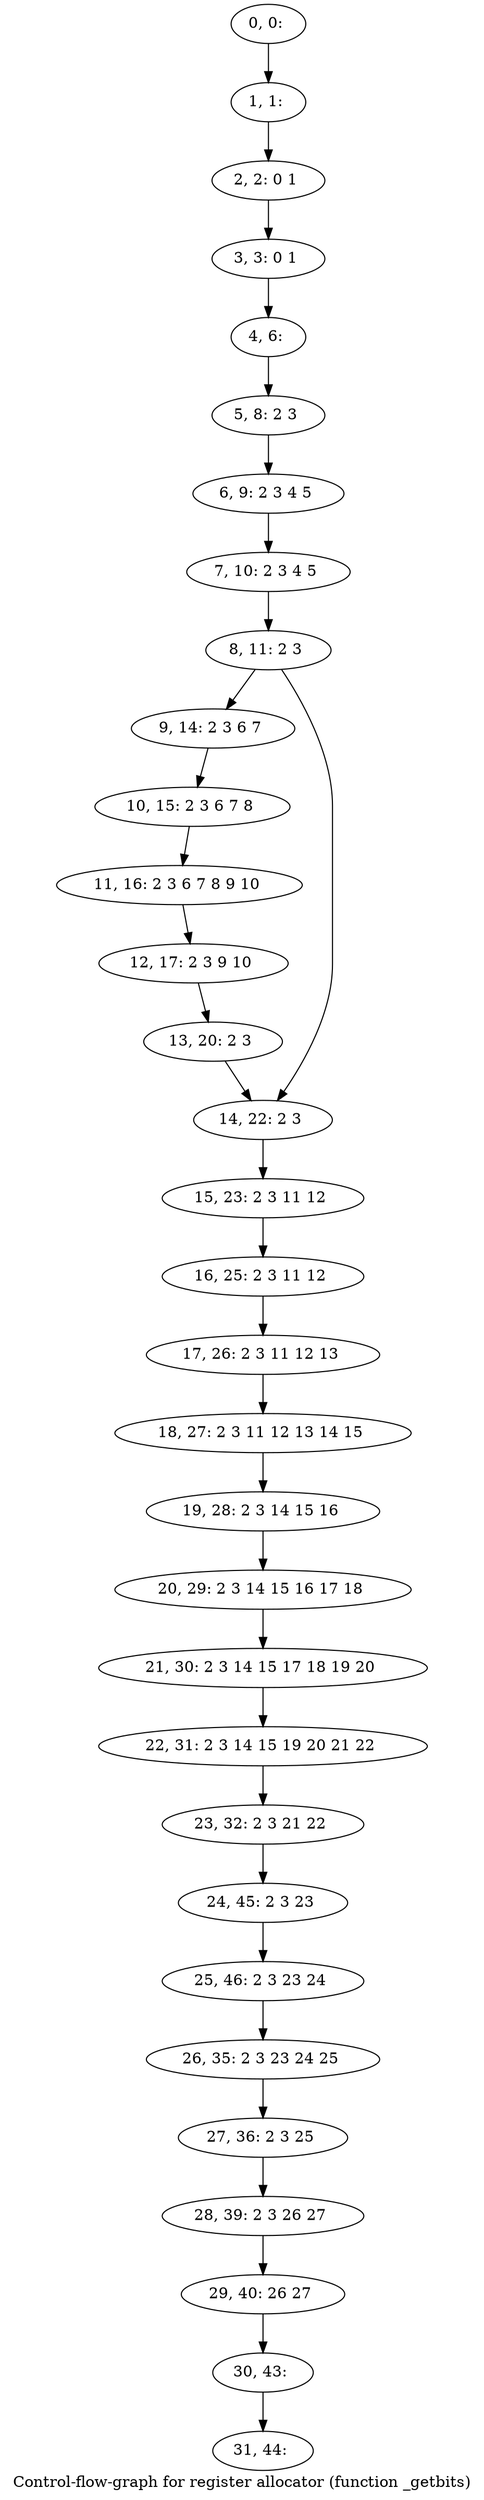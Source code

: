 digraph G {
graph [label="Control-flow-graph for register allocator (function _getbits)"]
0[label="0, 0: "];
1[label="1, 1: "];
2[label="2, 2: 0 1 "];
3[label="3, 3: 0 1 "];
4[label="4, 6: "];
5[label="5, 8: 2 3 "];
6[label="6, 9: 2 3 4 5 "];
7[label="7, 10: 2 3 4 5 "];
8[label="8, 11: 2 3 "];
9[label="9, 14: 2 3 6 7 "];
10[label="10, 15: 2 3 6 7 8 "];
11[label="11, 16: 2 3 6 7 8 9 10 "];
12[label="12, 17: 2 3 9 10 "];
13[label="13, 20: 2 3 "];
14[label="14, 22: 2 3 "];
15[label="15, 23: 2 3 11 12 "];
16[label="16, 25: 2 3 11 12 "];
17[label="17, 26: 2 3 11 12 13 "];
18[label="18, 27: 2 3 11 12 13 14 15 "];
19[label="19, 28: 2 3 14 15 16 "];
20[label="20, 29: 2 3 14 15 16 17 18 "];
21[label="21, 30: 2 3 14 15 17 18 19 20 "];
22[label="22, 31: 2 3 14 15 19 20 21 22 "];
23[label="23, 32: 2 3 21 22 "];
24[label="24, 45: 2 3 23 "];
25[label="25, 46: 2 3 23 24 "];
26[label="26, 35: 2 3 23 24 25 "];
27[label="27, 36: 2 3 25 "];
28[label="28, 39: 2 3 26 27 "];
29[label="29, 40: 26 27 "];
30[label="30, 43: "];
31[label="31, 44: "];
0->1 ;
1->2 ;
2->3 ;
3->4 ;
4->5 ;
5->6 ;
6->7 ;
7->8 ;
8->9 ;
8->14 ;
9->10 ;
10->11 ;
11->12 ;
12->13 ;
13->14 ;
14->15 ;
15->16 ;
16->17 ;
17->18 ;
18->19 ;
19->20 ;
20->21 ;
21->22 ;
22->23 ;
23->24 ;
24->25 ;
25->26 ;
26->27 ;
27->28 ;
28->29 ;
29->30 ;
30->31 ;
}
